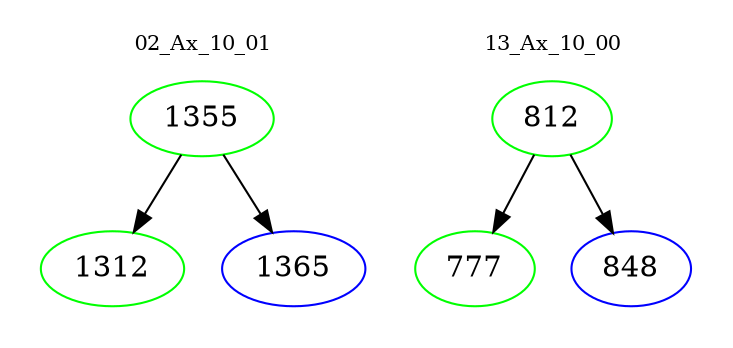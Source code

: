 digraph{
subgraph cluster_0 {
color = white
label = "02_Ax_10_01";
fontsize=10;
T0_1355 [label="1355", color="green"]
T0_1355 -> T0_1312 [color="black"]
T0_1312 [label="1312", color="green"]
T0_1355 -> T0_1365 [color="black"]
T0_1365 [label="1365", color="blue"]
}
subgraph cluster_1 {
color = white
label = "13_Ax_10_00";
fontsize=10;
T1_812 [label="812", color="green"]
T1_812 -> T1_777 [color="black"]
T1_777 [label="777", color="green"]
T1_812 -> T1_848 [color="black"]
T1_848 [label="848", color="blue"]
}
}
